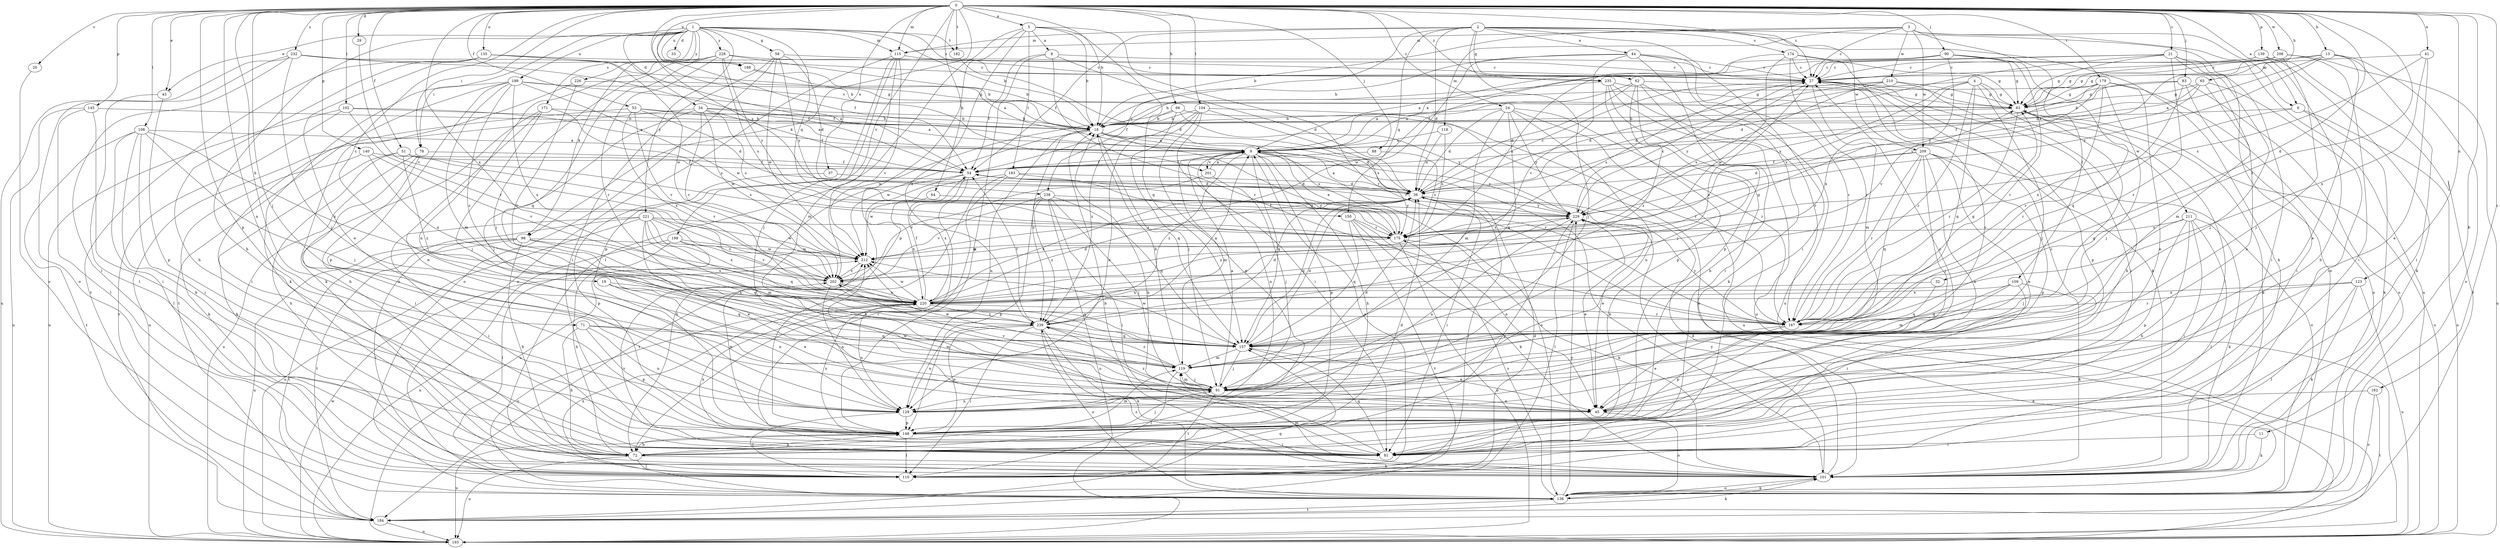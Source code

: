 strict digraph  {
0;
1;
2;
3;
4;
5;
6;
8;
9;
11;
13;
18;
19;
20;
21;
24;
27;
29;
32;
33;
34;
36;
37;
41;
43;
44;
45;
51;
53;
54;
58;
62;
63;
64;
65;
66;
71;
72;
78;
81;
83;
88;
90;
91;
98;
101;
102;
104;
108;
109;
110;
115;
118;
119;
123;
129;
135;
138;
139;
140;
145;
148;
150;
157;
162;
167;
171;
174;
175;
179;
182;
183;
184;
188;
189;
193;
198;
201;
202;
208;
209;
210;
211;
212;
220;
221;
226;
228;
229;
232;
235;
238;
239;
0 -> 5  [label=a];
0 -> 6  [label=a];
0 -> 11  [label=b];
0 -> 13  [label=b];
0 -> 18  [label=b];
0 -> 19  [label=c];
0 -> 20  [label=c];
0 -> 21  [label=c];
0 -> 24  [label=c];
0 -> 27  [label=c];
0 -> 29  [label=d];
0 -> 32  [label=d];
0 -> 37  [label=e];
0 -> 41  [label=e];
0 -> 43  [label=e];
0 -> 51  [label=f];
0 -> 53  [label=f];
0 -> 64  [label=h];
0 -> 65  [label=h];
0 -> 66  [label=h];
0 -> 71  [label=h];
0 -> 78  [label=i];
0 -> 83  [label=j];
0 -> 88  [label=j];
0 -> 90  [label=j];
0 -> 91  [label=j];
0 -> 98  [label=k];
0 -> 102  [label=l];
0 -> 104  [label=l];
0 -> 108  [label=l];
0 -> 115  [label=m];
0 -> 123  [label=n];
0 -> 129  [label=n];
0 -> 135  [label=o];
0 -> 139  [label=p];
0 -> 140  [label=p];
0 -> 145  [label=p];
0 -> 148  [label=p];
0 -> 162  [label=r];
0 -> 167  [label=r];
0 -> 179  [label=t];
0 -> 182  [label=t];
0 -> 188  [label=u];
0 -> 198  [label=v];
0 -> 201  [label=v];
0 -> 208  [label=w];
0 -> 220  [label=x];
0 -> 232  [label=z];
0 -> 235  [label=z];
1 -> 18  [label=b];
1 -> 33  [label=d];
1 -> 34  [label=d];
1 -> 43  [label=e];
1 -> 54  [label=f];
1 -> 58  [label=g];
1 -> 72  [label=h];
1 -> 78  [label=i];
1 -> 98  [label=k];
1 -> 115  [label=m];
1 -> 150  [label=q];
1 -> 171  [label=s];
1 -> 182  [label=t];
1 -> 188  [label=u];
1 -> 189  [label=u];
1 -> 221  [label=y];
1 -> 226  [label=y];
1 -> 228  [label=y];
1 -> 235  [label=z];
1 -> 238  [label=z];
2 -> 36  [label=d];
2 -> 44  [label=e];
2 -> 54  [label=f];
2 -> 62  [label=g];
2 -> 81  [label=i];
2 -> 91  [label=j];
2 -> 101  [label=k];
2 -> 115  [label=m];
2 -> 138  [label=o];
2 -> 150  [label=q];
2 -> 174  [label=s];
2 -> 209  [label=w];
2 -> 238  [label=z];
3 -> 6  [label=a];
3 -> 18  [label=b];
3 -> 27  [label=c];
3 -> 109  [label=l];
3 -> 115  [label=m];
3 -> 118  [label=m];
3 -> 193  [label=u];
3 -> 209  [label=w];
3 -> 210  [label=w];
4 -> 36  [label=d];
4 -> 63  [label=g];
4 -> 91  [label=j];
4 -> 157  [label=q];
4 -> 167  [label=r];
4 -> 175  [label=s];
4 -> 211  [label=w];
4 -> 229  [label=y];
5 -> 8  [label=a];
5 -> 18  [label=b];
5 -> 110  [label=l];
5 -> 148  [label=p];
5 -> 157  [label=q];
5 -> 167  [label=r];
5 -> 183  [label=t];
5 -> 239  [label=z];
6 -> 18  [label=b];
6 -> 101  [label=k];
6 -> 167  [label=r];
6 -> 193  [label=u];
8 -> 27  [label=c];
8 -> 36  [label=d];
8 -> 54  [label=f];
8 -> 148  [label=p];
8 -> 167  [label=r];
9 -> 54  [label=f];
9 -> 72  [label=h];
9 -> 101  [label=k];
9 -> 119  [label=m];
9 -> 129  [label=n];
9 -> 138  [label=o];
9 -> 148  [label=p];
9 -> 157  [label=q];
9 -> 201  [label=v];
9 -> 229  [label=y];
9 -> 239  [label=z];
11 -> 81  [label=i];
11 -> 101  [label=k];
13 -> 9  [label=a];
13 -> 27  [label=c];
13 -> 45  [label=e];
13 -> 63  [label=g];
13 -> 81  [label=i];
13 -> 138  [label=o];
13 -> 229  [label=y];
18 -> 9  [label=a];
18 -> 36  [label=d];
18 -> 129  [label=n];
18 -> 157  [label=q];
18 -> 167  [label=r];
18 -> 175  [label=s];
18 -> 212  [label=w];
18 -> 239  [label=z];
19 -> 45  [label=e];
19 -> 129  [label=n];
19 -> 157  [label=q];
19 -> 220  [label=x];
20 -> 138  [label=o];
21 -> 9  [label=a];
21 -> 27  [label=c];
21 -> 36  [label=d];
21 -> 63  [label=g];
21 -> 81  [label=i];
21 -> 91  [label=j];
21 -> 119  [label=m];
21 -> 167  [label=r];
24 -> 18  [label=b];
24 -> 36  [label=d];
24 -> 119  [label=m];
24 -> 129  [label=n];
24 -> 157  [label=q];
24 -> 167  [label=r];
24 -> 193  [label=u];
24 -> 229  [label=y];
27 -> 63  [label=g];
27 -> 81  [label=i];
27 -> 119  [label=m];
27 -> 148  [label=p];
27 -> 175  [label=s];
27 -> 229  [label=y];
29 -> 202  [label=v];
32 -> 157  [label=q];
32 -> 220  [label=x];
34 -> 9  [label=a];
34 -> 18  [label=b];
34 -> 54  [label=f];
34 -> 91  [label=j];
34 -> 175  [label=s];
34 -> 193  [label=u];
34 -> 202  [label=v];
34 -> 212  [label=w];
36 -> 9  [label=a];
36 -> 27  [label=c];
36 -> 45  [label=e];
36 -> 81  [label=i];
36 -> 110  [label=l];
36 -> 157  [label=q];
36 -> 220  [label=x];
36 -> 229  [label=y];
37 -> 36  [label=d];
37 -> 148  [label=p];
41 -> 27  [label=c];
41 -> 45  [label=e];
41 -> 175  [label=s];
41 -> 220  [label=x];
43 -> 110  [label=l];
43 -> 148  [label=p];
44 -> 18  [label=b];
44 -> 27  [label=c];
44 -> 148  [label=p];
44 -> 167  [label=r];
44 -> 193  [label=u];
44 -> 202  [label=v];
44 -> 212  [label=w];
45 -> 27  [label=c];
45 -> 138  [label=o];
45 -> 212  [label=w];
45 -> 239  [label=z];
51 -> 54  [label=f];
51 -> 72  [label=h];
51 -> 101  [label=k];
51 -> 175  [label=s];
51 -> 202  [label=v];
51 -> 239  [label=z];
53 -> 9  [label=a];
53 -> 18  [label=b];
53 -> 36  [label=d];
53 -> 81  [label=i];
53 -> 202  [label=v];
53 -> 220  [label=x];
54 -> 36  [label=d];
54 -> 72  [label=h];
54 -> 81  [label=i];
54 -> 193  [label=u];
54 -> 220  [label=x];
58 -> 27  [label=c];
58 -> 36  [label=d];
58 -> 81  [label=i];
58 -> 138  [label=o];
58 -> 212  [label=w];
58 -> 229  [label=y];
62 -> 9  [label=a];
62 -> 36  [label=d];
62 -> 63  [label=g];
62 -> 72  [label=h];
62 -> 91  [label=j];
62 -> 101  [label=k];
62 -> 239  [label=z];
63 -> 18  [label=b];
63 -> 81  [label=i];
63 -> 101  [label=k];
63 -> 167  [label=r];
63 -> 193  [label=u];
64 -> 220  [label=x];
64 -> 229  [label=y];
65 -> 9  [label=a];
65 -> 63  [label=g];
65 -> 81  [label=i];
65 -> 129  [label=n];
65 -> 229  [label=y];
66 -> 18  [label=b];
66 -> 91  [label=j];
66 -> 167  [label=r];
66 -> 212  [label=w];
66 -> 229  [label=y];
71 -> 72  [label=h];
71 -> 119  [label=m];
71 -> 129  [label=n];
71 -> 148  [label=p];
71 -> 157  [label=q];
72 -> 36  [label=d];
72 -> 101  [label=k];
72 -> 110  [label=l];
72 -> 148  [label=p];
72 -> 193  [label=u];
72 -> 229  [label=y];
78 -> 54  [label=f];
78 -> 81  [label=i];
78 -> 129  [label=n];
78 -> 193  [label=u];
81 -> 18  [label=b];
81 -> 157  [label=q];
81 -> 202  [label=v];
81 -> 220  [label=x];
83 -> 18  [label=b];
83 -> 63  [label=g];
83 -> 81  [label=i];
83 -> 138  [label=o];
83 -> 220  [label=x];
88 -> 54  [label=f];
88 -> 175  [label=s];
90 -> 9  [label=a];
90 -> 27  [label=c];
90 -> 54  [label=f];
90 -> 63  [label=g];
90 -> 157  [label=q];
90 -> 167  [label=r];
90 -> 220  [label=x];
91 -> 9  [label=a];
91 -> 36  [label=d];
91 -> 45  [label=e];
91 -> 110  [label=l];
91 -> 119  [label=m];
91 -> 129  [label=n];
91 -> 202  [label=v];
98 -> 72  [label=h];
98 -> 110  [label=l];
98 -> 157  [label=q];
98 -> 184  [label=t];
98 -> 193  [label=u];
98 -> 212  [label=w];
98 -> 220  [label=x];
101 -> 18  [label=b];
101 -> 36  [label=d];
101 -> 119  [label=m];
101 -> 138  [label=o];
101 -> 229  [label=y];
102 -> 9  [label=a];
102 -> 18  [label=b];
102 -> 184  [label=t];
102 -> 193  [label=u];
102 -> 202  [label=v];
104 -> 18  [label=b];
104 -> 81  [label=i];
104 -> 129  [label=n];
104 -> 138  [label=o];
104 -> 148  [label=p];
104 -> 175  [label=s];
104 -> 239  [label=z];
108 -> 9  [label=a];
108 -> 72  [label=h];
108 -> 81  [label=i];
108 -> 91  [label=j];
108 -> 110  [label=l];
108 -> 184  [label=t];
108 -> 220  [label=x];
109 -> 81  [label=i];
109 -> 101  [label=k];
109 -> 119  [label=m];
109 -> 157  [label=q];
109 -> 220  [label=x];
110 -> 9  [label=a];
110 -> 36  [label=d];
115 -> 27  [label=c];
115 -> 91  [label=j];
115 -> 119  [label=m];
115 -> 138  [label=o];
115 -> 148  [label=p];
115 -> 202  [label=v];
118 -> 9  [label=a];
118 -> 36  [label=d];
118 -> 175  [label=s];
119 -> 18  [label=b];
119 -> 27  [label=c];
119 -> 63  [label=g];
119 -> 91  [label=j];
119 -> 110  [label=l];
119 -> 212  [label=w];
119 -> 239  [label=z];
123 -> 101  [label=k];
123 -> 110  [label=l];
123 -> 167  [label=r];
123 -> 193  [label=u];
123 -> 220  [label=x];
129 -> 27  [label=c];
129 -> 110  [label=l];
129 -> 148  [label=p];
135 -> 27  [label=c];
135 -> 45  [label=e];
135 -> 54  [label=f];
135 -> 72  [label=h];
135 -> 184  [label=t];
135 -> 212  [label=w];
138 -> 101  [label=k];
138 -> 175  [label=s];
138 -> 184  [label=t];
138 -> 220  [label=x];
138 -> 229  [label=y];
138 -> 239  [label=z];
139 -> 27  [label=c];
139 -> 63  [label=g];
139 -> 72  [label=h];
139 -> 101  [label=k];
139 -> 184  [label=t];
140 -> 54  [label=f];
140 -> 101  [label=k];
140 -> 202  [label=v];
140 -> 220  [label=x];
145 -> 18  [label=b];
145 -> 81  [label=i];
145 -> 110  [label=l];
145 -> 193  [label=u];
148 -> 72  [label=h];
148 -> 81  [label=i];
148 -> 91  [label=j];
148 -> 110  [label=l];
148 -> 119  [label=m];
148 -> 193  [label=u];
148 -> 212  [label=w];
148 -> 220  [label=x];
150 -> 45  [label=e];
150 -> 101  [label=k];
150 -> 157  [label=q];
150 -> 175  [label=s];
150 -> 184  [label=t];
157 -> 36  [label=d];
157 -> 45  [label=e];
157 -> 91  [label=j];
157 -> 119  [label=m];
157 -> 212  [label=w];
162 -> 45  [label=e];
162 -> 138  [label=o];
162 -> 184  [label=t];
167 -> 45  [label=e];
167 -> 63  [label=g];
167 -> 148  [label=p];
167 -> 229  [label=y];
171 -> 18  [label=b];
171 -> 72  [label=h];
171 -> 91  [label=j];
171 -> 129  [label=n];
171 -> 175  [label=s];
174 -> 27  [label=c];
174 -> 63  [label=g];
174 -> 101  [label=k];
174 -> 167  [label=r];
174 -> 175  [label=s];
174 -> 212  [label=w];
175 -> 9  [label=a];
175 -> 54  [label=f];
175 -> 101  [label=k];
175 -> 193  [label=u];
175 -> 212  [label=w];
179 -> 18  [label=b];
179 -> 45  [label=e];
179 -> 54  [label=f];
179 -> 63  [label=g];
179 -> 91  [label=j];
179 -> 138  [label=o];
179 -> 167  [label=r];
179 -> 202  [label=v];
182 -> 36  [label=d];
183 -> 36  [label=d];
183 -> 72  [label=h];
183 -> 175  [label=s];
183 -> 184  [label=t];
183 -> 212  [label=w];
184 -> 101  [label=k];
184 -> 157  [label=q];
184 -> 193  [label=u];
188 -> 9  [label=a];
188 -> 18  [label=b];
189 -> 9  [label=a];
189 -> 63  [label=g];
189 -> 101  [label=k];
189 -> 119  [label=m];
189 -> 148  [label=p];
189 -> 184  [label=t];
189 -> 212  [label=w];
189 -> 220  [label=x];
189 -> 239  [label=z];
193 -> 212  [label=w];
198 -> 72  [label=h];
198 -> 110  [label=l];
198 -> 193  [label=u];
198 -> 202  [label=v];
198 -> 212  [label=w];
201 -> 9  [label=a];
201 -> 91  [label=j];
201 -> 202  [label=v];
202 -> 63  [label=g];
202 -> 129  [label=n];
202 -> 157  [label=q];
202 -> 220  [label=x];
208 -> 27  [label=c];
208 -> 63  [label=g];
208 -> 81  [label=i];
208 -> 91  [label=j];
208 -> 193  [label=u];
208 -> 229  [label=y];
209 -> 36  [label=d];
209 -> 45  [label=e];
209 -> 54  [label=f];
209 -> 91  [label=j];
209 -> 129  [label=n];
209 -> 138  [label=o];
209 -> 148  [label=p];
209 -> 157  [label=q];
209 -> 167  [label=r];
210 -> 9  [label=a];
210 -> 36  [label=d];
210 -> 63  [label=g];
210 -> 72  [label=h];
210 -> 175  [label=s];
211 -> 72  [label=h];
211 -> 81  [label=i];
211 -> 91  [label=j];
211 -> 101  [label=k];
211 -> 110  [label=l];
211 -> 148  [label=p];
211 -> 175  [label=s];
212 -> 202  [label=v];
220 -> 27  [label=c];
220 -> 36  [label=d];
220 -> 54  [label=f];
220 -> 129  [label=n];
220 -> 138  [label=o];
220 -> 167  [label=r];
220 -> 212  [label=w];
220 -> 229  [label=y];
220 -> 239  [label=z];
221 -> 45  [label=e];
221 -> 81  [label=i];
221 -> 119  [label=m];
221 -> 157  [label=q];
221 -> 175  [label=s];
221 -> 184  [label=t];
221 -> 193  [label=u];
221 -> 202  [label=v];
221 -> 212  [label=w];
221 -> 220  [label=x];
226 -> 63  [label=g];
226 -> 101  [label=k];
226 -> 239  [label=z];
228 -> 18  [label=b];
228 -> 27  [label=c];
228 -> 91  [label=j];
228 -> 129  [label=n];
228 -> 157  [label=q];
228 -> 167  [label=r];
228 -> 175  [label=s];
228 -> 229  [label=y];
229 -> 27  [label=c];
229 -> 45  [label=e];
229 -> 54  [label=f];
229 -> 110  [label=l];
229 -> 129  [label=n];
229 -> 175  [label=s];
232 -> 18  [label=b];
232 -> 27  [label=c];
232 -> 54  [label=f];
232 -> 91  [label=j];
232 -> 110  [label=l];
232 -> 138  [label=o];
232 -> 193  [label=u];
235 -> 54  [label=f];
235 -> 63  [label=g];
235 -> 81  [label=i];
235 -> 148  [label=p];
235 -> 167  [label=r];
235 -> 193  [label=u];
238 -> 81  [label=i];
238 -> 91  [label=j];
238 -> 148  [label=p];
238 -> 157  [label=q];
238 -> 193  [label=u];
238 -> 202  [label=v];
238 -> 229  [label=y];
238 -> 239  [label=z];
239 -> 9  [label=a];
239 -> 36  [label=d];
239 -> 54  [label=f];
239 -> 101  [label=k];
239 -> 110  [label=l];
239 -> 129  [label=n];
239 -> 138  [label=o];
239 -> 148  [label=p];
239 -> 157  [label=q];
}
